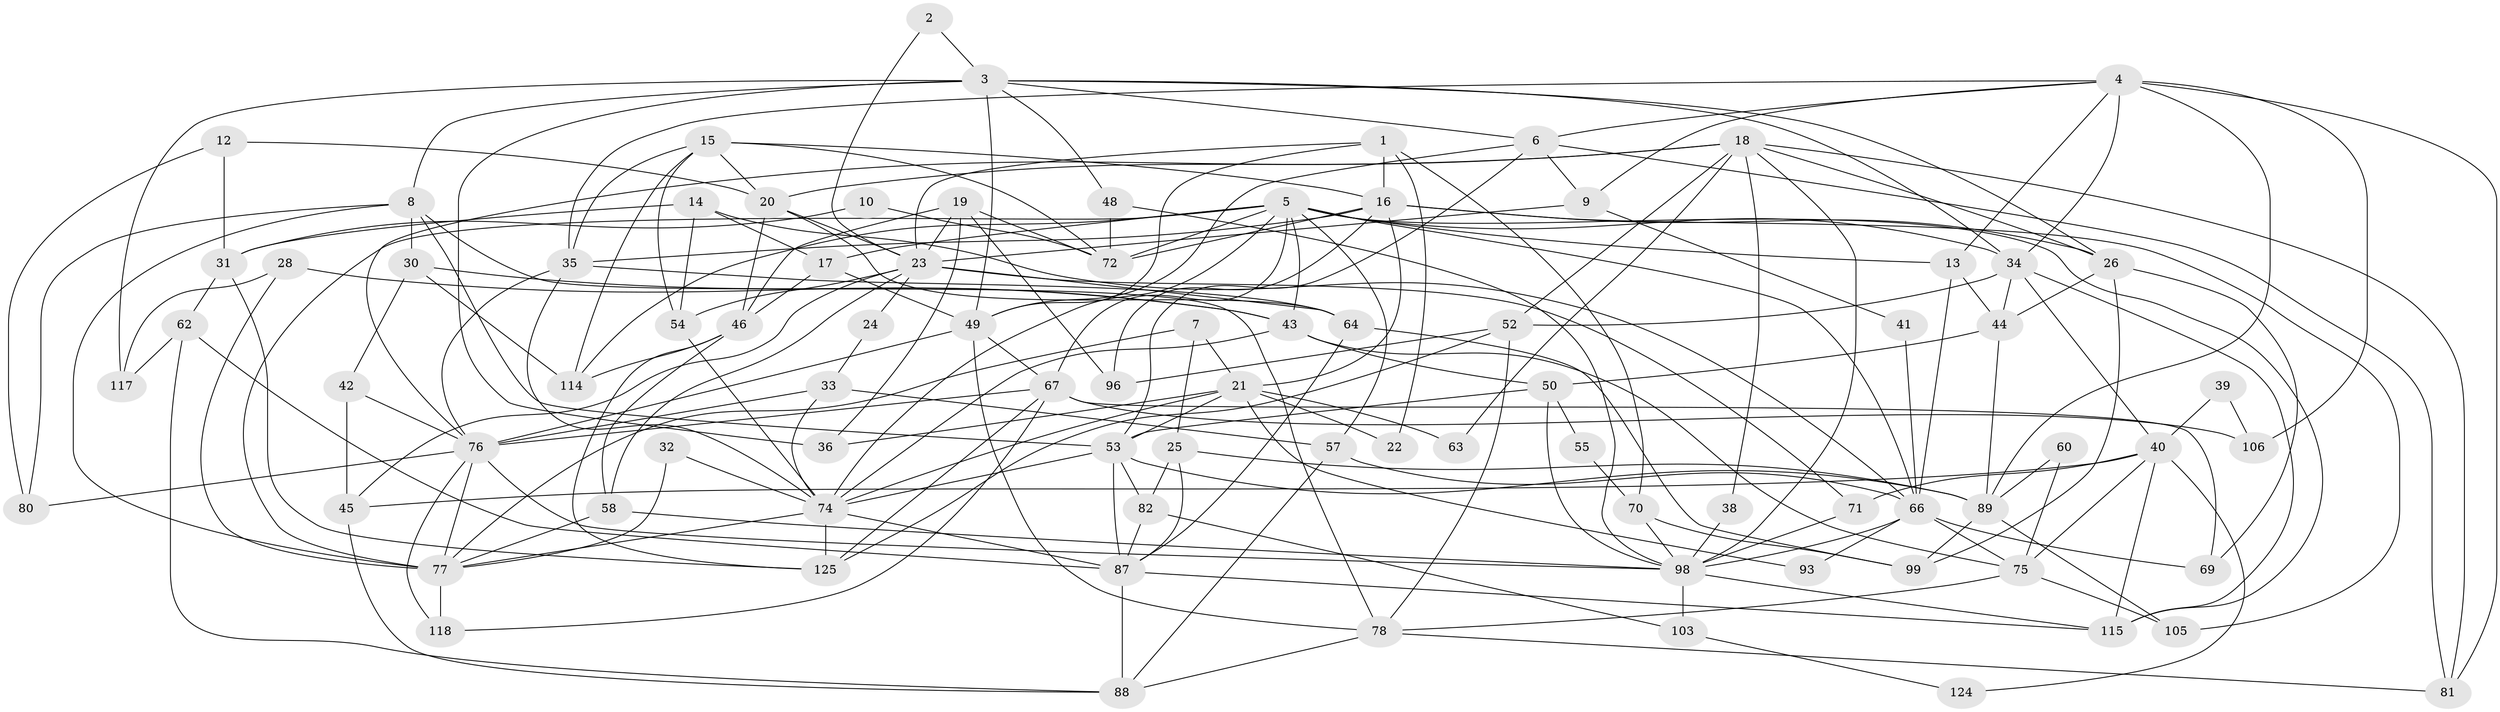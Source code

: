 // Generated by graph-tools (version 1.1) at 2025/52/02/27/25 19:52:01]
// undirected, 85 vertices, 210 edges
graph export_dot {
graph [start="1"]
  node [color=gray90,style=filled];
  1 [super="+104"];
  2;
  3 [super="+27"];
  4 [super="+29"];
  5 [super="+126"];
  6 [super="+94"];
  7 [super="+11"];
  8 [super="+121"];
  9 [super="+128"];
  10;
  12;
  13 [super="+122"];
  14 [super="+61"];
  15 [super="+51"];
  16 [super="+110"];
  17 [super="+83"];
  18 [super="+37"];
  19 [super="+123"];
  20 [super="+101"];
  21 [super="+92"];
  22;
  23 [super="+65"];
  24;
  25 [super="+97"];
  26;
  28 [super="+112"];
  30;
  31 [super="+91"];
  32;
  33;
  34 [super="+85"];
  35 [super="+56"];
  36;
  38;
  39;
  40 [super="+47"];
  41;
  42 [super="+90"];
  43;
  44 [super="+131"];
  45 [super="+113"];
  46 [super="+59"];
  48;
  49 [super="+100"];
  50;
  52 [super="+73"];
  53 [super="+102"];
  54 [super="+95"];
  55;
  57 [super="+79"];
  58;
  60;
  62;
  63;
  64 [super="+68"];
  66 [super="+129"];
  67 [super="+119"];
  69;
  70;
  71;
  72 [super="+130"];
  74 [super="+116"];
  75;
  76 [super="+84"];
  77 [super="+107"];
  78 [super="+86"];
  80;
  81;
  82;
  87 [super="+108"];
  88;
  89 [super="+109"];
  93;
  96;
  98 [super="+111"];
  99;
  103;
  105;
  106;
  114;
  115;
  117;
  118 [super="+120"];
  124;
  125 [super="+127"];
  1 -- 70;
  1 -- 16;
  1 -- 49;
  1 -- 22;
  1 -- 23;
  2 -- 3;
  2 -- 23;
  3 -- 34;
  3 -- 8 [weight=2];
  3 -- 48;
  3 -- 117;
  3 -- 36;
  3 -- 26;
  3 -- 49;
  3 -- 6;
  4 -- 81;
  4 -- 89;
  4 -- 35;
  4 -- 6;
  4 -- 9;
  4 -- 106;
  4 -- 13;
  4 -- 34;
  5 -- 17 [weight=2];
  5 -- 114;
  5 -- 74;
  5 -- 66;
  5 -- 67;
  5 -- 72;
  5 -- 43;
  5 -- 77;
  5 -- 13;
  5 -- 115;
  5 -- 57;
  5 -- 34;
  6 -- 53;
  6 -- 49;
  6 -- 81;
  6 -- 9;
  7 -- 25;
  7 -- 21;
  7 -- 77;
  8 -- 30;
  8 -- 80;
  8 -- 77;
  8 -- 53;
  8 -- 78;
  9 -- 41;
  9 -- 23;
  10 -- 31;
  10 -- 72;
  12 -- 80;
  12 -- 20;
  12 -- 31;
  13 -- 66;
  13 -- 44;
  14 -- 66;
  14 -- 54;
  14 -- 17;
  14 -- 31 [weight=2];
  15 -- 35;
  15 -- 114;
  15 -- 16;
  15 -- 20;
  15 -- 54;
  15 -- 72;
  16 -- 26;
  16 -- 72;
  16 -- 105;
  16 -- 96;
  16 -- 21;
  16 -- 35;
  17 -- 46;
  17 -- 49;
  18 -- 26;
  18 -- 38;
  18 -- 81;
  18 -- 98;
  18 -- 76;
  18 -- 63;
  18 -- 52;
  18 -- 20;
  19 -- 23;
  19 -- 36;
  19 -- 96;
  19 -- 72;
  19 -- 46;
  20 -- 46;
  20 -- 23;
  20 -- 64;
  21 -- 53;
  21 -- 63;
  21 -- 93;
  21 -- 74;
  21 -- 36;
  21 -- 22;
  23 -- 71;
  23 -- 45;
  23 -- 64;
  23 -- 54;
  23 -- 24;
  23 -- 58;
  24 -- 33;
  25 -- 82;
  25 -- 89;
  25 -- 87;
  26 -- 99;
  26 -- 44;
  26 -- 69;
  28 -- 117;
  28 -- 43;
  28 -- 77 [weight=2];
  30 -- 43;
  30 -- 114;
  30 -- 42;
  31 -- 62;
  31 -- 125;
  32 -- 74;
  32 -- 77;
  33 -- 74;
  33 -- 57;
  33 -- 76;
  34 -- 115;
  34 -- 52;
  34 -- 40;
  34 -- 44;
  35 -- 74;
  35 -- 64;
  35 -- 76;
  38 -- 98;
  39 -- 106;
  39 -- 40;
  40 -- 45;
  40 -- 71;
  40 -- 115;
  40 -- 75;
  40 -- 124;
  41 -- 66;
  42 -- 45;
  42 -- 76;
  43 -- 74;
  43 -- 50;
  43 -- 75;
  44 -- 89;
  44 -- 50;
  45 -- 88;
  46 -- 58;
  46 -- 114;
  46 -- 125;
  48 -- 98;
  48 -- 72;
  49 -- 76;
  49 -- 67;
  49 -- 78;
  50 -- 98;
  50 -- 55;
  50 -- 53;
  52 -- 96;
  52 -- 125;
  52 -- 78;
  53 -- 82;
  53 -- 74;
  53 -- 89;
  53 -- 87;
  54 -- 74;
  55 -- 70;
  57 -- 88;
  57 -- 66;
  58 -- 77;
  58 -- 98;
  60 -- 75;
  60 -- 89;
  62 -- 117;
  62 -- 88;
  62 -- 87 [weight=2];
  64 -- 99;
  64 -- 87;
  66 -- 69;
  66 -- 75;
  66 -- 93;
  66 -- 98;
  67 -- 76;
  67 -- 106;
  67 -- 69;
  67 -- 118;
  67 -- 125;
  70 -- 99;
  70 -- 98;
  71 -- 98;
  74 -- 77;
  74 -- 125;
  74 -- 87;
  75 -- 78;
  75 -- 105;
  76 -- 98;
  76 -- 80;
  76 -- 118;
  76 -- 77;
  77 -- 118;
  78 -- 81;
  78 -- 88;
  82 -- 87;
  82 -- 103;
  87 -- 88;
  87 -- 115;
  89 -- 105;
  89 -- 99;
  98 -- 115;
  98 -- 103;
  103 -- 124;
}
